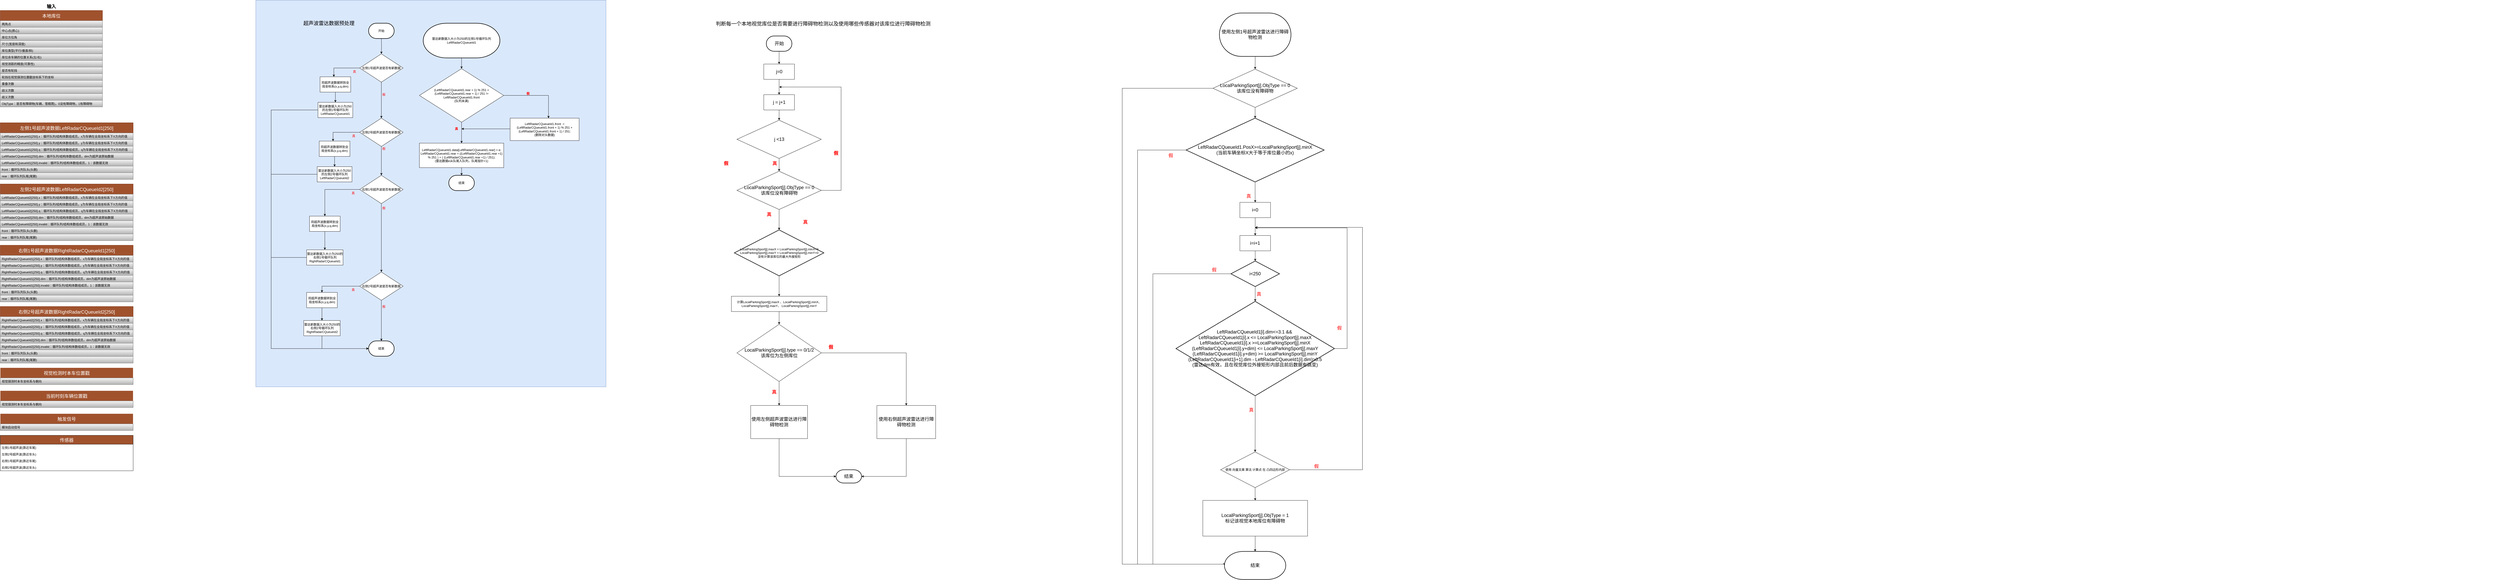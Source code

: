 <mxfile version="15.2.9" type="github">
  <diagram id="7hQzBCkBdU_H9w4rOh0N" name="第 1 页">
    <mxGraphModel dx="2031" dy="1020" grid="1" gridSize="10" guides="1" tooltips="1" connect="1" arrows="1" fold="1" page="1" pageScale="1" pageWidth="5000" pageHeight="1000" math="0" shadow="0">
      <root>
        <mxCell id="0" />
        <mxCell id="1" parent="0" />
        <mxCell id="VgWYN8n7LNtqtZWlq0ul-238" value="" style="group" parent="1" vertex="1" connectable="0">
          <mxGeometry x="9310" y="542" width="1070" height="1642" as="geometry" />
        </mxCell>
        <mxCell id="VgWYN8n7LNtqtZWlq0ul-53" value="开始" style="strokeWidth=2;html=1;shape=mxgraph.flowchart.terminator;whiteSpace=wrap;fontSize=18;" parent="VgWYN8n7LNtqtZWlq0ul-238" vertex="1">
          <mxGeometry x="-5712.5" y="-242" width="100" height="60" as="geometry" />
        </mxCell>
        <mxCell id="VgWYN8n7LNtqtZWlq0ul-122" value="j=0" style="rounded=0;whiteSpace=wrap;html=1;fontSize=18;" parent="VgWYN8n7LNtqtZWlq0ul-238" vertex="1">
          <mxGeometry x="-5722.5" y="-132" width="120" height="60" as="geometry" />
        </mxCell>
        <mxCell id="VgWYN8n7LNtqtZWlq0ul-154" style="edgeStyle=orthogonalEdgeStyle;rounded=0;orthogonalLoop=1;jettySize=auto;html=1;entryX=0.5;entryY=0;entryDx=0;entryDy=0;fontSize=18;" parent="VgWYN8n7LNtqtZWlq0ul-238" source="VgWYN8n7LNtqtZWlq0ul-53" target="VgWYN8n7LNtqtZWlq0ul-122" edge="1">
          <mxGeometry relative="1" as="geometry" />
        </mxCell>
        <mxCell id="VgWYN8n7LNtqtZWlq0ul-131" value="&lt;div&gt;LocalParkingSport[j].ObjType == 0&lt;/div&gt;&lt;div&gt;该库位没有障碍物&lt;br&gt;&lt;/div&gt;" style="rhombus;whiteSpace=wrap;html=1;fontSize=18;" parent="VgWYN8n7LNtqtZWlq0ul-238" vertex="1">
          <mxGeometry x="-5827.5" y="288" width="330" height="150" as="geometry" />
        </mxCell>
        <mxCell id="VgWYN8n7LNtqtZWlq0ul-139" style="edgeStyle=orthogonalEdgeStyle;rounded=0;orthogonalLoop=1;jettySize=auto;html=1;entryX=0.5;entryY=0;entryDx=0;entryDy=0;fontSize=18;" parent="VgWYN8n7LNtqtZWlq0ul-238" source="VgWYN8n7LNtqtZWlq0ul-137" target="VgWYN8n7LNtqtZWlq0ul-131" edge="1">
          <mxGeometry relative="1" as="geometry" />
        </mxCell>
        <mxCell id="VgWYN8n7LNtqtZWlq0ul-137" value="j &amp;lt;13" style="rhombus;whiteSpace=wrap;html=1;fontSize=18;" parent="VgWYN8n7LNtqtZWlq0ul-238" vertex="1">
          <mxGeometry x="-5827.5" y="88" width="330" height="150" as="geometry" />
        </mxCell>
        <mxCell id="VgWYN8n7LNtqtZWlq0ul-148" value="&lt;b&gt;&lt;font color=&quot;#FF3333&quot;&gt;真&lt;/font&gt;&lt;/b&gt;" style="text;html=1;strokeColor=none;fillColor=none;align=center;verticalAlign=middle;whiteSpace=wrap;rounded=0;fontSize=18;" parent="VgWYN8n7LNtqtZWlq0ul-238" vertex="1">
          <mxGeometry x="-5700" y="248" width="40" height="20" as="geometry" />
        </mxCell>
        <mxCell id="VgWYN8n7LNtqtZWlq0ul-158" style="edgeStyle=orthogonalEdgeStyle;rounded=0;orthogonalLoop=1;jettySize=auto;html=1;entryX=0.5;entryY=0;entryDx=0;entryDy=0;fontSize=18;" parent="VgWYN8n7LNtqtZWlq0ul-238" source="VgWYN8n7LNtqtZWlq0ul-156" target="VgWYN8n7LNtqtZWlq0ul-137" edge="1">
          <mxGeometry relative="1" as="geometry" />
        </mxCell>
        <mxCell id="VgWYN8n7LNtqtZWlq0ul-156" value="j = j+1" style="rounded=0;whiteSpace=wrap;html=1;fontSize=18;" parent="VgWYN8n7LNtqtZWlq0ul-238" vertex="1">
          <mxGeometry x="-5722.49" y="-12" width="120" height="60" as="geometry" />
        </mxCell>
        <mxCell id="VgWYN8n7LNtqtZWlq0ul-237" value="" style="edgeStyle=orthogonalEdgeStyle;rounded=0;orthogonalLoop=1;jettySize=auto;html=1;fontSize=18;" parent="VgWYN8n7LNtqtZWlq0ul-238" source="VgWYN8n7LNtqtZWlq0ul-122" target="VgWYN8n7LNtqtZWlq0ul-156" edge="1">
          <mxGeometry relative="1" as="geometry" />
        </mxCell>
        <mxCell id="VgWYN8n7LNtqtZWlq0ul-160" style="edgeStyle=orthogonalEdgeStyle;rounded=0;orthogonalLoop=1;jettySize=auto;html=1;fontSize=18;" parent="VgWYN8n7LNtqtZWlq0ul-238" source="VgWYN8n7LNtqtZWlq0ul-131" edge="1">
          <mxGeometry x="-5910" y="-72" as="geometry">
            <mxPoint x="-5662" y="-42" as="targetPoint" />
            <Array as="points">
              <mxPoint x="-5420" y="363" />
              <mxPoint x="-5420" y="-42" />
              <mxPoint x="-5662" y="-42" />
            </Array>
          </mxGeometry>
        </mxCell>
        <mxCell id="VgWYN8n7LNtqtZWlq0ul-150" value="&lt;b&gt;&lt;font color=&quot;#FF0000&quot;&gt;假&lt;/font&gt;&lt;/b&gt;" style="text;html=1;strokeColor=none;fillColor=none;align=center;verticalAlign=middle;whiteSpace=wrap;rounded=0;fontSize=18;" parent="VgWYN8n7LNtqtZWlq0ul-238" vertex="1">
          <mxGeometry x="-5460" y="208" width="40" height="20" as="geometry" />
        </mxCell>
        <mxCell id="VgWYN8n7LNtqtZWlq0ul-218" value="&lt;b&gt;&lt;font color=&quot;#FF0000&quot;&gt;假&lt;/font&gt;&lt;/b&gt;" style="text;html=1;strokeColor=none;fillColor=none;align=center;verticalAlign=middle;whiteSpace=wrap;rounded=0;fontSize=18;" parent="VgWYN8n7LNtqtZWlq0ul-238" vertex="1">
          <mxGeometry x="-5890" y="218" width="40" height="80" as="geometry" />
        </mxCell>
        <mxCell id="37CJagWb4j1WNpY-bCI--22" value="&lt;div&gt;&lt;font style=&quot;font-size: 20px&quot;&gt;判断每一个本地视觉库位是否需要进行障碍物检测以及使用哪些传感器对该库位进行障碍物检测&lt;/font&gt;&lt;/div&gt;" style="text;html=1;strokeColor=none;fillColor=none;align=center;verticalAlign=middle;whiteSpace=wrap;rounded=0;" parent="1" vertex="1">
          <mxGeometry x="3240" y="180" width="1160" height="142" as="geometry" />
        </mxCell>
        <mxCell id="jrK2h-31VooN953HkJox-1" value="本地库位" style="swimlane;fontStyle=0;childLayout=stackLayout;horizontal=1;startSize=40;horizontalStack=0;resizeParent=1;resizeParentMax=0;resizeLast=0;collapsible=1;marginBottom=0;fontSize=18;fillColor=#a0522d;strokeColor=#6D1F00;fontColor=#ffffff;" parent="1" vertex="1">
          <mxGeometry x="600" y="200" width="400" height="378" as="geometry" />
        </mxCell>
        <mxCell id="jrK2h-31VooN953HkJox-3" value="两角点" style="text;strokeColor=#666666;fillColor=#f5f5f5;align=left;verticalAlign=top;spacingLeft=4;spacingRight=4;overflow=hidden;rotatable=0;points=[[0,0.5],[1,0.5]];portConstraint=eastwest;gradientColor=#b3b3b3;" parent="jrK2h-31VooN953HkJox-1" vertex="1">
          <mxGeometry y="40" width="400" height="26" as="geometry" />
        </mxCell>
        <mxCell id="jrK2h-31VooN953HkJox-7" value="中心点(质心)" style="text;strokeColor=#666666;fillColor=#f5f5f5;align=left;verticalAlign=top;spacingLeft=4;spacingRight=4;overflow=hidden;rotatable=0;points=[[0,0.5],[1,0.5]];portConstraint=eastwest;gradientColor=#b3b3b3;" parent="jrK2h-31VooN953HkJox-1" vertex="1">
          <mxGeometry y="66" width="400" height="26" as="geometry" />
        </mxCell>
        <mxCell id="jrK2h-31VooN953HkJox-8" value="库位方位角" style="text;strokeColor=#666666;fillColor=#f5f5f5;align=left;verticalAlign=top;spacingLeft=4;spacingRight=4;overflow=hidden;rotatable=0;points=[[0,0.5],[1,0.5]];portConstraint=eastwest;gradientColor=#b3b3b3;" parent="jrK2h-31VooN953HkJox-1" vertex="1">
          <mxGeometry y="92" width="400" height="26" as="geometry" />
        </mxCell>
        <mxCell id="jrK2h-31VooN953HkJox-9" value="尺寸(宽度和深度)" style="text;strokeColor=#666666;fillColor=#f5f5f5;align=left;verticalAlign=top;spacingLeft=4;spacingRight=4;overflow=hidden;rotatable=0;points=[[0,0.5],[1,0.5]];portConstraint=eastwest;gradientColor=#b3b3b3;" parent="jrK2h-31VooN953HkJox-1" vertex="1">
          <mxGeometry y="118" width="400" height="26" as="geometry" />
        </mxCell>
        <mxCell id="jrK2h-31VooN953HkJox-10" value="库位类型(平行/垂直/斜)" style="text;strokeColor=#666666;fillColor=#f5f5f5;align=left;verticalAlign=top;spacingLeft=4;spacingRight=4;overflow=hidden;rotatable=0;points=[[0,0.5],[1,0.5]];portConstraint=eastwest;gradientColor=#b3b3b3;" parent="jrK2h-31VooN953HkJox-1" vertex="1">
          <mxGeometry y="144" width="400" height="26" as="geometry" />
        </mxCell>
        <mxCell id="jrK2h-31VooN953HkJox-11" value="库位余车辆的位置关系(左/右)" style="text;strokeColor=#666666;fillColor=#f5f5f5;align=left;verticalAlign=top;spacingLeft=4;spacingRight=4;overflow=hidden;rotatable=0;points=[[0,0.5],[1,0.5]];portConstraint=eastwest;gradientColor=#b3b3b3;" parent="jrK2h-31VooN953HkJox-1" vertex="1">
          <mxGeometry y="170" width="400" height="26" as="geometry" />
        </mxCell>
        <mxCell id="jrK2h-31VooN953HkJox-12" value="视觉测距的精度(可靠性)" style="text;strokeColor=#666666;fillColor=#f5f5f5;align=left;verticalAlign=top;spacingLeft=4;spacingRight=4;overflow=hidden;rotatable=0;points=[[0,0.5],[1,0.5]];portConstraint=eastwest;gradientColor=#b3b3b3;" parent="jrK2h-31VooN953HkJox-1" vertex="1">
          <mxGeometry y="196" width="400" height="26" as="geometry" />
        </mxCell>
        <mxCell id="jrK2h-31VooN953HkJox-13" value="是否有轮挡" style="text;strokeColor=#666666;fillColor=#f5f5f5;align=left;verticalAlign=top;spacingLeft=4;spacingRight=4;overflow=hidden;rotatable=0;points=[[0,0.5],[1,0.5]];portConstraint=eastwest;gradientColor=#b3b3b3;" parent="jrK2h-31VooN953HkJox-1" vertex="1">
          <mxGeometry y="222" width="400" height="26" as="geometry" />
        </mxCell>
        <mxCell id="jrK2h-31VooN953HkJox-14" value="轮挡在视觉探测位置戳坐标系下的坐标" style="text;strokeColor=#666666;fillColor=#f5f5f5;align=left;verticalAlign=top;spacingLeft=4;spacingRight=4;overflow=hidden;rotatable=0;points=[[0,0.5],[1,0.5]];portConstraint=eastwest;gradientColor=#b3b3b3;" parent="jrK2h-31VooN953HkJox-1" vertex="1">
          <mxGeometry y="248" width="400" height="26" as="geometry" />
        </mxCell>
        <mxCell id="jrK2h-31VooN953HkJox-16" value="重叠次数" style="text;strokeColor=#666666;fillColor=#f5f5f5;align=left;verticalAlign=top;spacingLeft=4;spacingRight=4;overflow=hidden;rotatable=0;points=[[0,0.5],[1,0.5]];portConstraint=eastwest;gradientColor=#b3b3b3;" parent="jrK2h-31VooN953HkJox-1" vertex="1">
          <mxGeometry y="274" width="400" height="26" as="geometry" />
        </mxCell>
        <mxCell id="9fVTEGnAfYZDbj1msMhv-1" value="歧义次数" style="text;strokeColor=#666666;fillColor=#f5f5f5;align=left;verticalAlign=top;spacingLeft=4;spacingRight=4;overflow=hidden;rotatable=0;points=[[0,0.5],[1,0.5]];portConstraint=eastwest;gradientColor=#b3b3b3;" parent="jrK2h-31VooN953HkJox-1" vertex="1">
          <mxGeometry y="300" width="400" height="26" as="geometry" />
        </mxCell>
        <mxCell id="jrK2h-31VooN953HkJox-4" value="歧义次数" style="text;strokeColor=#666666;fillColor=#f5f5f5;align=left;verticalAlign=top;spacingLeft=4;spacingRight=4;overflow=hidden;rotatable=0;points=[[0,0.5],[1,0.5]];portConstraint=eastwest;gradientColor=#b3b3b3;" parent="jrK2h-31VooN953HkJox-1" vertex="1">
          <mxGeometry y="326" width="400" height="26" as="geometry" />
        </mxCell>
        <mxCell id="jrK2h-31VooN953HkJox-15" value="ObjType：是否有障碍物(车辆、雪糕筒)，0没有障碍物，1有障碍物" style="text;strokeColor=#666666;fillColor=#f5f5f5;align=left;verticalAlign=top;spacingLeft=4;spacingRight=4;overflow=hidden;rotatable=0;points=[[0,0.5],[1,0.5]];portConstraint=eastwest;gradientColor=#b3b3b3;" parent="jrK2h-31VooN953HkJox-1" vertex="1">
          <mxGeometry y="352" width="400" height="26" as="geometry" />
        </mxCell>
        <mxCell id="jrK2h-31VooN953HkJox-17" value="视觉检测时本车位置戳" style="swimlane;fontStyle=0;childLayout=stackLayout;horizontal=1;startSize=40;horizontalStack=0;resizeParent=1;resizeParentMax=0;resizeLast=0;collapsible=1;marginBottom=0;fontSize=18;fillColor=#A0522D;strokeColor=#FFFFFF;fontColor=#FFFFFF;" parent="1" vertex="1">
          <mxGeometry x="600" y="1600" width="520" height="66" as="geometry" />
        </mxCell>
        <mxCell id="jrK2h-31VooN953HkJox-18" value="视觉探测时本车坐标系与朝向" style="text;strokeColor=#666666;fillColor=#f5f5f5;align=left;verticalAlign=top;spacingLeft=4;spacingRight=4;overflow=hidden;rotatable=0;points=[[0,0.5],[1,0.5]];portConstraint=eastwest;gradientColor=#b3b3b3;" parent="jrK2h-31VooN953HkJox-17" vertex="1">
          <mxGeometry y="40" width="520" height="26" as="geometry" />
        </mxCell>
        <mxCell id="jrK2h-31VooN953HkJox-21" value="当前时刻车辆位置戳" style="swimlane;fontStyle=0;childLayout=stackLayout;horizontal=1;startSize=40;horizontalStack=0;resizeParent=1;resizeParentMax=0;resizeLast=0;collapsible=1;marginBottom=0;fontSize=18;fillColor=#A0522D;strokeColor=#FFFFFF;fontColor=#FFFFFF;" parent="1" vertex="1">
          <mxGeometry x="600" y="1690" width="520" height="66" as="geometry" />
        </mxCell>
        <mxCell id="jrK2h-31VooN953HkJox-22" value="视觉探测时本车坐标系与朝向" style="text;strokeColor=#666666;fillColor=#f5f5f5;align=left;verticalAlign=top;spacingLeft=4;spacingRight=4;overflow=hidden;rotatable=0;points=[[0,0.5],[1,0.5]];portConstraint=eastwest;gradientColor=#b3b3b3;" parent="jrK2h-31VooN953HkJox-21" vertex="1">
          <mxGeometry y="40" width="520" height="26" as="geometry" />
        </mxCell>
        <mxCell id="jrK2h-31VooN953HkJox-23" value="触发信号" style="swimlane;fontStyle=0;childLayout=stackLayout;horizontal=1;startSize=40;horizontalStack=0;resizeParent=1;resizeParentMax=0;resizeLast=0;collapsible=1;marginBottom=0;fontSize=18;fillColor=#A0522D;strokeColor=#FFFFFF;fontColor=#FFFFFF;" parent="1" vertex="1">
          <mxGeometry x="600" y="1780" width="520" height="66" as="geometry" />
        </mxCell>
        <mxCell id="jrK2h-31VooN953HkJox-24" value="模块启动信号" style="text;strokeColor=#666666;fillColor=#f5f5f5;align=left;verticalAlign=top;spacingLeft=4;spacingRight=4;overflow=hidden;rotatable=0;points=[[0,0.5],[1,0.5]];portConstraint=eastwest;gradientColor=#b3b3b3;" parent="jrK2h-31VooN953HkJox-23" vertex="1">
          <mxGeometry y="40" width="520" height="26" as="geometry" />
        </mxCell>
        <mxCell id="leuu1m-iNAbnX1D4mWZV-41" value="传感器" style="swimlane;fontStyle=0;childLayout=stackLayout;horizontal=1;startSize=35;horizontalStack=0;resizeParent=1;resizeParentMax=0;resizeLast=0;collapsible=1;marginBottom=0;fontSize=18;fillColor=#A0522D;fontColor=#FFFFFF;" parent="1" vertex="1">
          <mxGeometry x="600" y="1865" width="520" height="139" as="geometry" />
        </mxCell>
        <mxCell id="leuu1m-iNAbnX1D4mWZV-42" value="左侧1号超声波(靠近车尾)" style="text;strokeColor=none;fillColor=none;align=left;verticalAlign=top;spacingLeft=4;spacingRight=4;overflow=hidden;rotatable=0;points=[[0,0.5],[1,0.5]];portConstraint=eastwest;" parent="leuu1m-iNAbnX1D4mWZV-41" vertex="1">
          <mxGeometry y="35" width="520" height="26" as="geometry" />
        </mxCell>
        <mxCell id="leuu1m-iNAbnX1D4mWZV-43" value="左侧2号超声波(靠近车头)" style="text;strokeColor=none;fillColor=none;align=left;verticalAlign=top;spacingLeft=4;spacingRight=4;overflow=hidden;rotatable=0;points=[[0,0.5],[1,0.5]];portConstraint=eastwest;" parent="leuu1m-iNAbnX1D4mWZV-41" vertex="1">
          <mxGeometry y="61" width="520" height="26" as="geometry" />
        </mxCell>
        <mxCell id="leuu1m-iNAbnX1D4mWZV-45" value="右侧1号超声波(靠近车尾)" style="text;strokeColor=none;fillColor=none;align=left;verticalAlign=top;spacingLeft=4;spacingRight=4;overflow=hidden;rotatable=0;points=[[0,0.5],[1,0.5]];portConstraint=eastwest;" parent="leuu1m-iNAbnX1D4mWZV-41" vertex="1">
          <mxGeometry y="87" width="520" height="26" as="geometry" />
        </mxCell>
        <mxCell id="leuu1m-iNAbnX1D4mWZV-44" value="右侧2号超声波(靠近车头)" style="text;strokeColor=none;fillColor=none;align=left;verticalAlign=top;spacingLeft=4;spacingRight=4;overflow=hidden;rotatable=0;points=[[0,0.5],[1,0.5]];portConstraint=eastwest;" parent="leuu1m-iNAbnX1D4mWZV-41" vertex="1">
          <mxGeometry y="113" width="520" height="26" as="geometry" />
        </mxCell>
        <mxCell id="leuu1m-iNAbnX1D4mWZV-49" value="&lt;b&gt;输入&lt;/b&gt;" style="text;html=1;align=center;verticalAlign=middle;whiteSpace=wrap;rounded=0;fontSize=18;" parent="1" vertex="1">
          <mxGeometry x="755" y="160" width="90" height="50" as="geometry" />
        </mxCell>
        <mxCell id="9fVTEGnAfYZDbj1msMhv-2" value="左侧1号超声波数据LeftRadarCQueueId1[250]" style="swimlane;fontStyle=0;childLayout=stackLayout;horizontal=1;startSize=40;horizontalStack=0;resizeParent=1;resizeParentMax=0;resizeLast=0;collapsible=1;marginBottom=0;fontSize=18;fillColor=#a0522d;strokeColor=#6D1F00;fontColor=#ffffff;" parent="1" vertex="1">
          <mxGeometry x="600" y="640" width="520" height="222" as="geometry" />
        </mxCell>
        <mxCell id="9fVTEGnAfYZDbj1msMhv-3" value="LeftRadarCQueueId1[250].x：循环队列/结构体数组成员，x为车辆在全局坐标系下X方向的值" style="text;strokeColor=#666666;fillColor=#f5f5f5;align=left;verticalAlign=top;spacingLeft=4;spacingRight=4;overflow=hidden;rotatable=0;points=[[0,0.5],[1,0.5]];portConstraint=eastwest;gradientColor=#b3b3b3;" parent="9fVTEGnAfYZDbj1msMhv-2" vertex="1">
          <mxGeometry y="40" width="520" height="26" as="geometry" />
        </mxCell>
        <mxCell id="9fVTEGnAfYZDbj1msMhv-4" value="LeftRadarCQueueId1[250].y：循环队列/结构体数组成员，y为车辆在全局坐标系下X方向的值" style="text;strokeColor=#666666;fillColor=#f5f5f5;align=left;verticalAlign=top;spacingLeft=4;spacingRight=4;overflow=hidden;rotatable=0;points=[[0,0.5],[1,0.5]];portConstraint=eastwest;gradientColor=#b3b3b3;" parent="9fVTEGnAfYZDbj1msMhv-2" vertex="1">
          <mxGeometry y="66" width="520" height="26" as="geometry" />
        </mxCell>
        <mxCell id="9fVTEGnAfYZDbj1msMhv-5" value="LeftRadarCQueueId1[250].q：循环队列/结构体数组成员，q为车辆在全局坐标系下X方向的值" style="text;strokeColor=#666666;fillColor=#f5f5f5;align=left;verticalAlign=top;spacingLeft=4;spacingRight=4;overflow=hidden;rotatable=0;points=[[0,0.5],[1,0.5]];portConstraint=eastwest;gradientColor=#b3b3b3;" parent="9fVTEGnAfYZDbj1msMhv-2" vertex="1">
          <mxGeometry y="92" width="520" height="26" as="geometry" />
        </mxCell>
        <mxCell id="9fVTEGnAfYZDbj1msMhv-48" value="LeftRadarCQueueId1[250].dim：循环队列/结构体数组成员，dim为超声波原始数据" style="text;strokeColor=#666666;fillColor=#f5f5f5;align=left;verticalAlign=top;spacingLeft=4;spacingRight=4;overflow=hidden;rotatable=0;points=[[0,0.5],[1,0.5]];portConstraint=eastwest;gradientColor=#b3b3b3;" parent="9fVTEGnAfYZDbj1msMhv-2" vertex="1">
          <mxGeometry y="118" width="520" height="26" as="geometry" />
        </mxCell>
        <mxCell id="9fVTEGnAfYZDbj1msMhv-6" value="LeftRadarCQueueId1[250].invalid：循环队列/结构体数组成员，1：该数据无效" style="text;strokeColor=#666666;fillColor=#f5f5f5;align=left;verticalAlign=top;spacingLeft=4;spacingRight=4;overflow=hidden;rotatable=0;points=[[0,0.5],[1,0.5]];portConstraint=eastwest;gradientColor=#b3b3b3;" parent="9fVTEGnAfYZDbj1msMhv-2" vertex="1">
          <mxGeometry y="144" width="520" height="26" as="geometry" />
        </mxCell>
        <mxCell id="9fVTEGnAfYZDbj1msMhv-7" value="front：循环队列队头(头删)" style="text;strokeColor=#666666;fillColor=#f5f5f5;align=left;verticalAlign=top;spacingLeft=4;spacingRight=4;overflow=hidden;rotatable=0;points=[[0,0.5],[1,0.5]];portConstraint=eastwest;gradientColor=#b3b3b3;" parent="9fVTEGnAfYZDbj1msMhv-2" vertex="1">
          <mxGeometry y="170" width="520" height="26" as="geometry" />
        </mxCell>
        <mxCell id="9fVTEGnAfYZDbj1msMhv-8" value="rear：循环队列队尾(尾删)" style="text;strokeColor=#666666;fillColor=#f5f5f5;align=left;verticalAlign=top;spacingLeft=4;spacingRight=4;overflow=hidden;rotatable=0;points=[[0,0.5],[1,0.5]];portConstraint=eastwest;gradientColor=#b3b3b3;" parent="9fVTEGnAfYZDbj1msMhv-2" vertex="1">
          <mxGeometry y="196" width="520" height="26" as="geometry" />
        </mxCell>
        <mxCell id="9fVTEGnAfYZDbj1msMhv-16" value="左侧2号超声波数据LeftRadarCQueueId2[250]" style="swimlane;fontStyle=0;childLayout=stackLayout;horizontal=1;startSize=40;horizontalStack=0;resizeParent=1;resizeParentMax=0;resizeLast=0;collapsible=1;marginBottom=0;fontSize=18;fillColor=#a0522d;strokeColor=#6D1F00;fontColor=#ffffff;" parent="1" vertex="1">
          <mxGeometry x="600" y="880" width="520" height="222" as="geometry" />
        </mxCell>
        <mxCell id="9fVTEGnAfYZDbj1msMhv-17" value="LeftRadarCQueueId2[250].x：循环队列/结构体数组成员，x为车辆在全局坐标系下X方向的值" style="text;strokeColor=#666666;fillColor=#f5f5f5;align=left;verticalAlign=top;spacingLeft=4;spacingRight=4;overflow=hidden;rotatable=0;points=[[0,0.5],[1,0.5]];portConstraint=eastwest;gradientColor=#b3b3b3;" parent="9fVTEGnAfYZDbj1msMhv-16" vertex="1">
          <mxGeometry y="40" width="520" height="26" as="geometry" />
        </mxCell>
        <mxCell id="9fVTEGnAfYZDbj1msMhv-18" value="LeftRadarCQueueId2[250].y：循环队列/结构体数组成员，y为车辆在全局坐标系下X方向的值" style="text;strokeColor=#666666;fillColor=#f5f5f5;align=left;verticalAlign=top;spacingLeft=4;spacingRight=4;overflow=hidden;rotatable=0;points=[[0,0.5],[1,0.5]];portConstraint=eastwest;gradientColor=#b3b3b3;" parent="9fVTEGnAfYZDbj1msMhv-16" vertex="1">
          <mxGeometry y="66" width="520" height="26" as="geometry" />
        </mxCell>
        <mxCell id="9fVTEGnAfYZDbj1msMhv-19" value="LeftRadarCQueueId2[250].q：循环队列/结构体数组成员，q为车辆在全局坐标系下X方向的值" style="text;strokeColor=#666666;fillColor=#f5f5f5;align=left;verticalAlign=top;spacingLeft=4;spacingRight=4;overflow=hidden;rotatable=0;points=[[0,0.5],[1,0.5]];portConstraint=eastwest;gradientColor=#b3b3b3;" parent="9fVTEGnAfYZDbj1msMhv-16" vertex="1">
          <mxGeometry y="92" width="520" height="26" as="geometry" />
        </mxCell>
        <mxCell id="9fVTEGnAfYZDbj1msMhv-47" value="LeftRadarCQueueId2[250].dim：循环队列/结构体数组成员，dim为超声波原始数据" style="text;strokeColor=#666666;fillColor=#f5f5f5;align=left;verticalAlign=top;spacingLeft=4;spacingRight=4;overflow=hidden;rotatable=0;points=[[0,0.5],[1,0.5]];portConstraint=eastwest;gradientColor=#b3b3b3;" parent="9fVTEGnAfYZDbj1msMhv-16" vertex="1">
          <mxGeometry y="118" width="520" height="26" as="geometry" />
        </mxCell>
        <mxCell id="9fVTEGnAfYZDbj1msMhv-20" value="LeftRadarCQueueId2[250].invalid：循环队列/结构体数组成员，1：该数据无效" style="text;strokeColor=#666666;fillColor=#f5f5f5;align=left;verticalAlign=top;spacingLeft=4;spacingRight=4;overflow=hidden;rotatable=0;points=[[0,0.5],[1,0.5]];portConstraint=eastwest;gradientColor=#b3b3b3;" parent="9fVTEGnAfYZDbj1msMhv-16" vertex="1">
          <mxGeometry y="144" width="520" height="26" as="geometry" />
        </mxCell>
        <mxCell id="9fVTEGnAfYZDbj1msMhv-21" value="front：循环队列队头(头删)" style="text;strokeColor=#666666;fillColor=#f5f5f5;align=left;verticalAlign=top;spacingLeft=4;spacingRight=4;overflow=hidden;rotatable=0;points=[[0,0.5],[1,0.5]];portConstraint=eastwest;gradientColor=#b3b3b3;" parent="9fVTEGnAfYZDbj1msMhv-16" vertex="1">
          <mxGeometry y="170" width="520" height="26" as="geometry" />
        </mxCell>
        <mxCell id="9fVTEGnAfYZDbj1msMhv-22" value="rear：循环队列队尾(尾删)" style="text;strokeColor=#666666;fillColor=#f5f5f5;align=left;verticalAlign=top;spacingLeft=4;spacingRight=4;overflow=hidden;rotatable=0;points=[[0,0.5],[1,0.5]];portConstraint=eastwest;gradientColor=#b3b3b3;" parent="9fVTEGnAfYZDbj1msMhv-16" vertex="1">
          <mxGeometry y="196" width="520" height="26" as="geometry" />
        </mxCell>
        <mxCell id="9fVTEGnAfYZDbj1msMhv-23" value="右侧1号超声波数据RightRadarCQueueId1[250]" style="swimlane;fontStyle=0;childLayout=stackLayout;horizontal=1;startSize=40;horizontalStack=0;resizeParent=1;resizeParentMax=0;resizeLast=0;collapsible=1;marginBottom=0;fontSize=18;fillColor=#a0522d;strokeColor=#6D1F00;fontColor=#ffffff;" parent="1" vertex="1">
          <mxGeometry x="600" y="1120" width="520" height="222" as="geometry" />
        </mxCell>
        <mxCell id="9fVTEGnAfYZDbj1msMhv-24" value="RightRadarCQueueId1[250].x：循环队列/结构体数组成员，x为车辆在全局坐标系下X方向的值" style="text;strokeColor=#666666;fillColor=#f5f5f5;align=left;verticalAlign=top;spacingLeft=4;spacingRight=4;overflow=hidden;rotatable=0;points=[[0,0.5],[1,0.5]];portConstraint=eastwest;gradientColor=#b3b3b3;" parent="9fVTEGnAfYZDbj1msMhv-23" vertex="1">
          <mxGeometry y="40" width="520" height="26" as="geometry" />
        </mxCell>
        <mxCell id="9fVTEGnAfYZDbj1msMhv-25" value="RightRadarCQueueId1[250].y：循环队列/结构体数组成员，y为车辆在全局坐标系下X方向的值" style="text;strokeColor=#666666;fillColor=#f5f5f5;align=left;verticalAlign=top;spacingLeft=4;spacingRight=4;overflow=hidden;rotatable=0;points=[[0,0.5],[1,0.5]];portConstraint=eastwest;gradientColor=#b3b3b3;" parent="9fVTEGnAfYZDbj1msMhv-23" vertex="1">
          <mxGeometry y="66" width="520" height="26" as="geometry" />
        </mxCell>
        <mxCell id="9fVTEGnAfYZDbj1msMhv-26" value="RightRadarCQueueId1[250].q：循环队列/结构体数组成员，q为车辆在全局坐标系下X方向的值" style="text;strokeColor=#666666;fillColor=#f5f5f5;align=left;verticalAlign=top;spacingLeft=4;spacingRight=4;overflow=hidden;rotatable=0;points=[[0,0.5],[1,0.5]];portConstraint=eastwest;gradientColor=#b3b3b3;" parent="9fVTEGnAfYZDbj1msMhv-23" vertex="1">
          <mxGeometry y="92" width="520" height="26" as="geometry" />
        </mxCell>
        <mxCell id="9fVTEGnAfYZDbj1msMhv-46" value="RightRadarCQueueId1[250].dim：循环队列/结构体数组成员，dim为超声波原始数据" style="text;strokeColor=#666666;fillColor=#f5f5f5;align=left;verticalAlign=top;spacingLeft=4;spacingRight=4;overflow=hidden;rotatable=0;points=[[0,0.5],[1,0.5]];portConstraint=eastwest;gradientColor=#b3b3b3;" parent="9fVTEGnAfYZDbj1msMhv-23" vertex="1">
          <mxGeometry y="118" width="520" height="26" as="geometry" />
        </mxCell>
        <mxCell id="9fVTEGnAfYZDbj1msMhv-27" value="RightRadarCQueueId1[250].invalid：循环队列/结构体数组成员，1：该数据无效" style="text;strokeColor=#666666;fillColor=#f5f5f5;align=left;verticalAlign=top;spacingLeft=4;spacingRight=4;overflow=hidden;rotatable=0;points=[[0,0.5],[1,0.5]];portConstraint=eastwest;gradientColor=#b3b3b3;" parent="9fVTEGnAfYZDbj1msMhv-23" vertex="1">
          <mxGeometry y="144" width="520" height="26" as="geometry" />
        </mxCell>
        <mxCell id="9fVTEGnAfYZDbj1msMhv-28" value="front：循环队列队头(头删)" style="text;strokeColor=#666666;fillColor=#f5f5f5;align=left;verticalAlign=top;spacingLeft=4;spacingRight=4;overflow=hidden;rotatable=0;points=[[0,0.5],[1,0.5]];portConstraint=eastwest;gradientColor=#b3b3b3;" parent="9fVTEGnAfYZDbj1msMhv-23" vertex="1">
          <mxGeometry y="170" width="520" height="26" as="geometry" />
        </mxCell>
        <mxCell id="9fVTEGnAfYZDbj1msMhv-29" value="rear：循环队列队尾(尾删)" style="text;strokeColor=#666666;fillColor=#f5f5f5;align=left;verticalAlign=top;spacingLeft=4;spacingRight=4;overflow=hidden;rotatable=0;points=[[0,0.5],[1,0.5]];portConstraint=eastwest;gradientColor=#b3b3b3;" parent="9fVTEGnAfYZDbj1msMhv-23" vertex="1">
          <mxGeometry y="196" width="520" height="26" as="geometry" />
        </mxCell>
        <mxCell id="9fVTEGnAfYZDbj1msMhv-30" value="右侧2号超声波数据RightRadarCQueueId2[250]" style="swimlane;fontStyle=0;childLayout=stackLayout;horizontal=1;startSize=40;horizontalStack=0;resizeParent=1;resizeParentMax=0;resizeLast=0;collapsible=1;marginBottom=0;fontSize=18;fillColor=#a0522d;strokeColor=#6D1F00;fontColor=#ffffff;" parent="1" vertex="1">
          <mxGeometry x="600" y="1360" width="520" height="222" as="geometry" />
        </mxCell>
        <mxCell id="9fVTEGnAfYZDbj1msMhv-31" value="RightRadarCQueueId2[250].x：循环队列/结构体数组成员，x为车辆在全局坐标系下X方向的值" style="text;strokeColor=#666666;fillColor=#f5f5f5;align=left;verticalAlign=top;spacingLeft=4;spacingRight=4;overflow=hidden;rotatable=0;points=[[0,0.5],[1,0.5]];portConstraint=eastwest;gradientColor=#b3b3b3;" parent="9fVTEGnAfYZDbj1msMhv-30" vertex="1">
          <mxGeometry y="40" width="520" height="26" as="geometry" />
        </mxCell>
        <mxCell id="9fVTEGnAfYZDbj1msMhv-32" value="RightRadarCQueueId2[250].y：循环队列/结构体数组成员，y为车辆在全局坐标系下X方向的值" style="text;strokeColor=#666666;fillColor=#f5f5f5;align=left;verticalAlign=top;spacingLeft=4;spacingRight=4;overflow=hidden;rotatable=0;points=[[0,0.5],[1,0.5]];portConstraint=eastwest;gradientColor=#b3b3b3;" parent="9fVTEGnAfYZDbj1msMhv-30" vertex="1">
          <mxGeometry y="66" width="520" height="26" as="geometry" />
        </mxCell>
        <mxCell id="9fVTEGnAfYZDbj1msMhv-33" value="RightRadarCQueueId2[250].q：循环队列/结构体数组成员，q为车辆在全局坐标系下X方向的值" style="text;strokeColor=#666666;fillColor=#f5f5f5;align=left;verticalAlign=top;spacingLeft=4;spacingRight=4;overflow=hidden;rotatable=0;points=[[0,0.5],[1,0.5]];portConstraint=eastwest;gradientColor=#b3b3b3;" parent="9fVTEGnAfYZDbj1msMhv-30" vertex="1">
          <mxGeometry y="92" width="520" height="26" as="geometry" />
        </mxCell>
        <mxCell id="9fVTEGnAfYZDbj1msMhv-37" value="RightRadarCQueueId2[250].dim：循环队列/结构体数组成员，dim为超声波原始数据" style="text;strokeColor=#666666;fillColor=#f5f5f5;align=left;verticalAlign=top;spacingLeft=4;spacingRight=4;overflow=hidden;rotatable=0;points=[[0,0.5],[1,0.5]];portConstraint=eastwest;gradientColor=#b3b3b3;" parent="9fVTEGnAfYZDbj1msMhv-30" vertex="1">
          <mxGeometry y="118" width="520" height="26" as="geometry" />
        </mxCell>
        <mxCell id="9fVTEGnAfYZDbj1msMhv-34" value="RightRadarCQueueId2[250].invalid：循环队列/结构体数组成员，1：该数据无效" style="text;strokeColor=#666666;fillColor=#f5f5f5;align=left;verticalAlign=top;spacingLeft=4;spacingRight=4;overflow=hidden;rotatable=0;points=[[0,0.5],[1,0.5]];portConstraint=eastwest;gradientColor=#b3b3b3;" parent="9fVTEGnAfYZDbj1msMhv-30" vertex="1">
          <mxGeometry y="144" width="520" height="26" as="geometry" />
        </mxCell>
        <mxCell id="9fVTEGnAfYZDbj1msMhv-35" value="front：循环队列队头(头删)" style="text;strokeColor=#666666;fillColor=#f5f5f5;align=left;verticalAlign=top;spacingLeft=4;spacingRight=4;overflow=hidden;rotatable=0;points=[[0,0.5],[1,0.5]];portConstraint=eastwest;gradientColor=#b3b3b3;" parent="9fVTEGnAfYZDbj1msMhv-30" vertex="1">
          <mxGeometry y="170" width="520" height="26" as="geometry" />
        </mxCell>
        <mxCell id="9fVTEGnAfYZDbj1msMhv-36" value="rear：循环队列队尾(尾删)" style="text;strokeColor=#666666;fillColor=#f5f5f5;align=left;verticalAlign=top;spacingLeft=4;spacingRight=4;overflow=hidden;rotatable=0;points=[[0,0.5],[1,0.5]];portConstraint=eastwest;gradientColor=#b3b3b3;" parent="9fVTEGnAfYZDbj1msMhv-30" vertex="1">
          <mxGeometry y="196" width="520" height="26" as="geometry" />
        </mxCell>
        <mxCell id="PpEH4e9-SN8Gfu_vvwJx-2" value="" style="group" vertex="1" connectable="0" parent="1">
          <mxGeometry x="1600" y="160" width="1370" height="1515" as="geometry" />
        </mxCell>
        <mxCell id="PpEH4e9-SN8Gfu_vvwJx-1" value="" style="rounded=0;whiteSpace=wrap;html=1;fillColor=#dae8fc;strokeColor=#6c8ebf;" vertex="1" parent="PpEH4e9-SN8Gfu_vvwJx-2">
          <mxGeometry width="1370" height="1515" as="geometry" />
        </mxCell>
        <mxCell id="qisY4M1OJLYSLH0alggS-1" value="雷达新数据入大小为250的左侧1号循环队列LeftRadarCQueueId1" style="strokeWidth=2;html=1;shape=mxgraph.flowchart.terminator;whiteSpace=wrap;fontSize=12;" parent="PpEH4e9-SN8Gfu_vvwJx-2" vertex="1">
          <mxGeometry x="655" y="90" width="300" height="136" as="geometry" />
        </mxCell>
        <mxCell id="qisY4M1OJLYSLH0alggS-4" value="(LeftRadarCQueueId1.rear + 1) % 251 + (LeftRadarCQueueId1.rear + 1) / 251 != LeftRadarCQueueId1.front&lt;br&gt;(队列未满)" style="rhombus;whiteSpace=wrap;html=1;fontSize=12;" parent="PpEH4e9-SN8Gfu_vvwJx-2" vertex="1">
          <mxGeometry x="640" y="268" width="330" height="210" as="geometry" />
        </mxCell>
        <mxCell id="qisY4M1OJLYSLH0alggS-17" style="edgeStyle=orthogonalEdgeStyle;rounded=0;orthogonalLoop=1;jettySize=auto;html=1;entryX=0.5;entryY=0;entryDx=0;entryDy=0;fontSize=12;" parent="PpEH4e9-SN8Gfu_vvwJx-2" source="qisY4M1OJLYSLH0alggS-1" target="qisY4M1OJLYSLH0alggS-4" edge="1">
          <mxGeometry x="160" y="45" as="geometry" />
        </mxCell>
        <mxCell id="qisY4M1OJLYSLH0alggS-5" value="LeftRadarCQueueId1.data[LeftRadarCQueueId1.rear] = e;&lt;br&gt;&lt;div&gt;LeftRadarCQueueId1.rear = ((LeftRadarCQueueId1.rear +1) % 251 ) + ( (LeftRadarCQueueId1.rear +1) / 251);&lt;/div&gt;&lt;div&gt;(雷达数据e从队尾入队列，队尾指针+1)&lt;br&gt;&lt;/div&gt;" style="rounded=0;whiteSpace=wrap;html=1;fontSize=12;" parent="PpEH4e9-SN8Gfu_vvwJx-2" vertex="1">
          <mxGeometry x="640" y="560" width="330" height="96" as="geometry" />
        </mxCell>
        <mxCell id="qisY4M1OJLYSLH0alggS-6" style="edgeStyle=orthogonalEdgeStyle;rounded=0;orthogonalLoop=1;jettySize=auto;html=1;entryX=0.5;entryY=0;entryDx=0;entryDy=0;fontSize=12;" parent="PpEH4e9-SN8Gfu_vvwJx-2" source="qisY4M1OJLYSLH0alggS-4" target="qisY4M1OJLYSLH0alggS-5" edge="1">
          <mxGeometry x="160" y="45" as="geometry" />
        </mxCell>
        <mxCell id="qisY4M1OJLYSLH0alggS-7" value="&lt;div&gt;LeftRadarCQueueId1.front&amp;nbsp; = (LeftRadarCQueueId1.front + 1) % 251 + (LeftRadarCQueueId1.front + 1) / 251;&lt;/div&gt;&lt;div&gt;(删除对头数据)&lt;br&gt;&lt;/div&gt;" style="rounded=0;whiteSpace=wrap;html=1;fontSize=12;" parent="PpEH4e9-SN8Gfu_vvwJx-2" vertex="1">
          <mxGeometry x="995" y="462" width="270" height="88" as="geometry" />
        </mxCell>
        <mxCell id="qisY4M1OJLYSLH0alggS-9" style="edgeStyle=orthogonalEdgeStyle;rounded=0;orthogonalLoop=1;jettySize=auto;html=1;exitX=1;exitY=0.5;exitDx=0;exitDy=0;entryX=0.556;entryY=0;entryDx=0;entryDy=0;entryPerimeter=0;fontSize=12;" parent="PpEH4e9-SN8Gfu_vvwJx-2" source="qisY4M1OJLYSLH0alggS-4" target="qisY4M1OJLYSLH0alggS-7" edge="1">
          <mxGeometry x="160" y="45" as="geometry" />
        </mxCell>
        <mxCell id="qisY4M1OJLYSLH0alggS-11" value="结束" style="strokeWidth=2;html=1;shape=mxgraph.flowchart.terminator;whiteSpace=wrap;fontSize=12;" parent="PpEH4e9-SN8Gfu_vvwJx-2" vertex="1">
          <mxGeometry x="755" y="686" width="100" height="60" as="geometry" />
        </mxCell>
        <mxCell id="qisY4M1OJLYSLH0alggS-12" style="edgeStyle=orthogonalEdgeStyle;rounded=0;orthogonalLoop=1;jettySize=auto;html=1;entryX=0.5;entryY=0;entryDx=0;entryDy=0;entryPerimeter=0;fontSize=12;" parent="PpEH4e9-SN8Gfu_vvwJx-2" source="qisY4M1OJLYSLH0alggS-5" target="qisY4M1OJLYSLH0alggS-11" edge="1">
          <mxGeometry x="160" y="45" as="geometry" />
        </mxCell>
        <mxCell id="qisY4M1OJLYSLH0alggS-15" value="&lt;b&gt;&lt;font color=&quot;#FF0000&quot;&gt;真&lt;/font&gt;&lt;/b&gt;" style="text;html=1;strokeColor=none;fillColor=none;align=center;verticalAlign=middle;whiteSpace=wrap;rounded=0;fontSize=12;" parent="PpEH4e9-SN8Gfu_vvwJx-2" vertex="1">
          <mxGeometry x="765" y="474" width="40" height="60" as="geometry" />
        </mxCell>
        <mxCell id="qisY4M1OJLYSLH0alggS-10" style="edgeStyle=orthogonalEdgeStyle;rounded=0;orthogonalLoop=1;jettySize=auto;html=1;exitX=0;exitY=0.5;exitDx=0;exitDy=0;fontSize=12;entryX=1;entryY=0.5;entryDx=0;entryDy=0;" parent="PpEH4e9-SN8Gfu_vvwJx-2" source="qisY4M1OJLYSLH0alggS-7" target="qisY4M1OJLYSLH0alggS-15" edge="1">
          <mxGeometry x="160" y="45" as="geometry">
            <mxPoint x="815" y="530" as="targetPoint" />
            <Array as="points">
              <mxPoint x="995" y="504" />
            </Array>
          </mxGeometry>
        </mxCell>
        <mxCell id="qisY4M1OJLYSLH0alggS-16" value="&lt;b&gt;&lt;font color=&quot;#FF0000&quot;&gt;假&lt;/font&gt;&lt;/b&gt;" style="text;html=1;strokeColor=none;fillColor=none;align=center;verticalAlign=middle;whiteSpace=wrap;rounded=0;fontSize=12;" parent="PpEH4e9-SN8Gfu_vvwJx-2" vertex="1">
          <mxGeometry x="1045" y="356" width="40" height="20" as="geometry" />
        </mxCell>
        <mxCell id="VgWYN8n7LNtqtZWlq0ul-8" value="雷达新数据入大小为250的左侧1号循环队列LeftRadarCQueueId1" style="rounded=0;whiteSpace=wrap;html=1;" parent="PpEH4e9-SN8Gfu_vvwJx-2" vertex="1">
          <mxGeometry x="243.13" y="400" width="136.25" height="60" as="geometry" />
        </mxCell>
        <mxCell id="VgWYN8n7LNtqtZWlq0ul-9" value="" style="edgeStyle=orthogonalEdgeStyle;rounded=0;orthogonalLoop=1;jettySize=auto;html=1;" parent="PpEH4e9-SN8Gfu_vvwJx-2" source="VgWYN8n7LNtqtZWlq0ul-4" target="VgWYN8n7LNtqtZWlq0ul-8" edge="1">
          <mxGeometry x="160" y="60" as="geometry" />
        </mxCell>
        <mxCell id="VgWYN8n7LNtqtZWlq0ul-22" value="雷达新数据入大小为250的右侧2号循环队列RightRadarCQueueId2" style="rounded=0;whiteSpace=wrap;html=1;" parent="PpEH4e9-SN8Gfu_vvwJx-2" vertex="1">
          <mxGeometry x="187.5" y="1255" width="142.5" height="60" as="geometry" />
        </mxCell>
        <mxCell id="VgWYN8n7LNtqtZWlq0ul-3" style="edgeStyle=orthogonalEdgeStyle;rounded=0;orthogonalLoop=1;jettySize=auto;html=1;" parent="PpEH4e9-SN8Gfu_vvwJx-2" target="VgWYN8n7LNtqtZWlq0ul-2" edge="1">
          <mxGeometry x="230" y="90" as="geometry">
            <mxPoint x="491.25" y="148" as="sourcePoint" />
          </mxGeometry>
        </mxCell>
        <mxCell id="VgWYN8n7LNtqtZWlq0ul-2" value="左侧1号超声波是否有新数据" style="rhombus;whiteSpace=wrap;html=1;" parent="PpEH4e9-SN8Gfu_vvwJx-2" vertex="1">
          <mxGeometry x="406.25" y="210" width="170" height="111" as="geometry" />
        </mxCell>
        <mxCell id="VgWYN8n7LNtqtZWlq0ul-4" value="将超声波数据转到全局坐标系(x,y,q,dim)" style="rounded=0;whiteSpace=wrap;html=1;" parent="PpEH4e9-SN8Gfu_vvwJx-2" vertex="1">
          <mxGeometry x="251.25" y="300" width="120" height="60" as="geometry" />
        </mxCell>
        <mxCell id="VgWYN8n7LNtqtZWlq0ul-5" style="edgeStyle=orthogonalEdgeStyle;rounded=0;orthogonalLoop=1;jettySize=auto;html=1;entryX=0.45;entryY=0.001;entryDx=0;entryDy=0;entryPerimeter=0;" parent="PpEH4e9-SN8Gfu_vvwJx-2" source="VgWYN8n7LNtqtZWlq0ul-2" target="VgWYN8n7LNtqtZWlq0ul-4" edge="1">
          <mxGeometry x="230" y="90" as="geometry" />
        </mxCell>
        <mxCell id="VgWYN8n7LNtqtZWlq0ul-16" style="edgeStyle=orthogonalEdgeStyle;rounded=0;orthogonalLoop=1;jettySize=auto;html=1;entryX=0.5;entryY=0;entryDx=0;entryDy=0;" parent="PpEH4e9-SN8Gfu_vvwJx-2" source="VgWYN8n7LNtqtZWlq0ul-2" target="9fVTEGnAfYZDbj1msMhv-40" edge="1">
          <mxGeometry x="230" y="90" as="geometry">
            <mxPoint x="491" y="465" as="targetPoint" />
          </mxGeometry>
        </mxCell>
        <mxCell id="9fVTEGnAfYZDbj1msMhv-61" style="edgeStyle=orthogonalEdgeStyle;rounded=0;orthogonalLoop=1;jettySize=auto;html=1;entryX=0.5;entryY=0;entryDx=0;entryDy=0;" parent="PpEH4e9-SN8Gfu_vvwJx-2" source="VgWYN8n7LNtqtZWlq0ul-21" target="VgWYN8n7LNtqtZWlq0ul-22" edge="1">
          <mxGeometry relative="1" as="geometry" />
        </mxCell>
        <mxCell id="VgWYN8n7LNtqtZWlq0ul-21" value="将超声波数据转到全局坐标系(x,y,q,dim)" style="rounded=0;whiteSpace=wrap;html=1;" parent="PpEH4e9-SN8Gfu_vvwJx-2" vertex="1">
          <mxGeometry x="198.75" y="1145" width="120" height="60" as="geometry" />
        </mxCell>
        <mxCell id="VgWYN8n7LNtqtZWlq0ul-23" value="右侧2号超声波是否有新数据" style="rhombus;whiteSpace=wrap;html=1;" parent="PpEH4e9-SN8Gfu_vvwJx-2" vertex="1">
          <mxGeometry x="406.25" y="1065" width="170" height="111" as="geometry" />
        </mxCell>
        <mxCell id="VgWYN8n7LNtqtZWlq0ul-19" style="edgeStyle=orthogonalEdgeStyle;rounded=0;orthogonalLoop=1;jettySize=auto;html=1;entryX=0.5;entryY=0;entryDx=0;entryDy=0;" parent="PpEH4e9-SN8Gfu_vvwJx-2" source="VgWYN8n7LNtqtZWlq0ul-23" target="VgWYN8n7LNtqtZWlq0ul-21" edge="1">
          <mxGeometry x="230" y="90" as="geometry" />
        </mxCell>
        <mxCell id="VgWYN8n7LNtqtZWlq0ul-36" value="&lt;font color=&quot;#FF0000&quot;&gt;真&lt;/font&gt;" style="text;html=1;strokeColor=none;fillColor=none;align=center;verticalAlign=middle;whiteSpace=wrap;rounded=0;" parent="PpEH4e9-SN8Gfu_vvwJx-2" vertex="1">
          <mxGeometry x="366.25" y="270" width="40" height="20" as="geometry" />
        </mxCell>
        <mxCell id="VgWYN8n7LNtqtZWlq0ul-37" value="&lt;font color=&quot;#FF0000&quot;&gt;假&lt;/font&gt;" style="text;html=1;strokeColor=none;fillColor=none;align=center;verticalAlign=middle;whiteSpace=wrap;rounded=0;" parent="PpEH4e9-SN8Gfu_vvwJx-2" vertex="1">
          <mxGeometry x="481.25" y="360" width="40" height="20" as="geometry" />
        </mxCell>
        <mxCell id="VgWYN8n7LNtqtZWlq0ul-43" value="结束" style="strokeWidth=2;html=1;shape=mxgraph.flowchart.terminator;whiteSpace=wrap;" parent="PpEH4e9-SN8Gfu_vvwJx-2" vertex="1">
          <mxGeometry x="441.25" y="1335" width="100" height="60" as="geometry" />
        </mxCell>
        <mxCell id="VgWYN8n7LNtqtZWlq0ul-46" value="开始" style="strokeWidth=2;html=1;shape=mxgraph.flowchart.terminator;whiteSpace=wrap;" parent="PpEH4e9-SN8Gfu_vvwJx-2" vertex="1">
          <mxGeometry x="441.25" y="90" width="100" height="60" as="geometry" />
        </mxCell>
        <mxCell id="VgWYN8n7LNtqtZWlq0ul-51" value="&lt;font style=&quot;font-size: 20px&quot;&gt;超声波雷达数据预处理&lt;/font&gt;" style="text;html=1;strokeColor=none;fillColor=none;align=center;verticalAlign=middle;whiteSpace=wrap;rounded=0;fontSize=18;" parent="PpEH4e9-SN8Gfu_vvwJx-2" vertex="1">
          <mxGeometry x="171.25" y="80" width="230" height="20" as="geometry" />
        </mxCell>
        <mxCell id="9fVTEGnAfYZDbj1msMhv-65" style="edgeStyle=orthogonalEdgeStyle;rounded=0;orthogonalLoop=1;jettySize=auto;html=1;entryX=0;entryY=0.5;entryDx=0;entryDy=0;entryPerimeter=0;" parent="PpEH4e9-SN8Gfu_vvwJx-2" source="VgWYN8n7LNtqtZWlq0ul-8" target="VgWYN8n7LNtqtZWlq0ul-43" edge="1">
          <mxGeometry relative="1" as="geometry">
            <mxPoint x="90" y="845" as="targetPoint" />
            <Array as="points">
              <mxPoint x="60" y="430" />
              <mxPoint x="60" y="1365" />
            </Array>
          </mxGeometry>
        </mxCell>
        <mxCell id="leuu1m-iNAbnX1D4mWZV-37" style="edgeStyle=orthogonalEdgeStyle;rounded=0;orthogonalLoop=1;jettySize=auto;html=1;entryX=0.5;entryY=0;entryDx=0;entryDy=0;entryPerimeter=0;" parent="PpEH4e9-SN8Gfu_vvwJx-2" source="VgWYN8n7LNtqtZWlq0ul-23" target="VgWYN8n7LNtqtZWlq0ul-43" edge="1">
          <mxGeometry x="160" y="45" as="geometry">
            <mxPoint x="596" y="400" as="targetPoint" />
          </mxGeometry>
        </mxCell>
        <mxCell id="9fVTEGnAfYZDbj1msMhv-66" style="edgeStyle=orthogonalEdgeStyle;rounded=0;orthogonalLoop=1;jettySize=auto;html=1;entryX=0;entryY=0.5;entryDx=0;entryDy=0;entryPerimeter=0;" parent="PpEH4e9-SN8Gfu_vvwJx-2" source="9fVTEGnAfYZDbj1msMhv-38" target="VgWYN8n7LNtqtZWlq0ul-43" edge="1">
          <mxGeometry relative="1" as="geometry">
            <Array as="points">
              <mxPoint x="60" y="682" />
              <mxPoint x="60" y="1365" />
            </Array>
          </mxGeometry>
        </mxCell>
        <mxCell id="9fVTEGnAfYZDbj1msMhv-38" value="雷达新数据入大小为250的左侧2号循环队列LeftRadarCQueueId2" style="rounded=0;whiteSpace=wrap;html=1;" parent="PpEH4e9-SN8Gfu_vvwJx-2" vertex="1">
          <mxGeometry x="240" y="652" width="136.25" height="60" as="geometry" />
        </mxCell>
        <mxCell id="9fVTEGnAfYZDbj1msMhv-39" value="" style="edgeStyle=orthogonalEdgeStyle;rounded=0;orthogonalLoop=1;jettySize=auto;html=1;" parent="PpEH4e9-SN8Gfu_vvwJx-2" source="9fVTEGnAfYZDbj1msMhv-41" target="9fVTEGnAfYZDbj1msMhv-38" edge="1">
          <mxGeometry x="156.87" y="312" as="geometry" />
        </mxCell>
        <mxCell id="9fVTEGnAfYZDbj1msMhv-40" value="左侧2号超声波是否有新数据" style="rhombus;whiteSpace=wrap;html=1;" parent="PpEH4e9-SN8Gfu_vvwJx-2" vertex="1">
          <mxGeometry x="406.25" y="462" width="170" height="111" as="geometry" />
        </mxCell>
        <mxCell id="9fVTEGnAfYZDbj1msMhv-62" style="edgeStyle=orthogonalEdgeStyle;rounded=0;orthogonalLoop=1;jettySize=auto;html=1;entryX=0;entryY=0.5;entryDx=0;entryDy=0;entryPerimeter=0;exitX=0.5;exitY=1;exitDx=0;exitDy=0;" parent="PpEH4e9-SN8Gfu_vvwJx-2" source="VgWYN8n7LNtqtZWlq0ul-22" target="VgWYN8n7LNtqtZWlq0ul-43" edge="1">
          <mxGeometry relative="1" as="geometry" />
        </mxCell>
        <mxCell id="9fVTEGnAfYZDbj1msMhv-41" value="将超声波数据转到全局坐标系(x,y,q,dim)" style="rounded=0;whiteSpace=wrap;html=1;" parent="PpEH4e9-SN8Gfu_vvwJx-2" vertex="1">
          <mxGeometry x="248.12" y="552" width="120" height="60" as="geometry" />
        </mxCell>
        <mxCell id="9fVTEGnAfYZDbj1msMhv-42" style="edgeStyle=orthogonalEdgeStyle;rounded=0;orthogonalLoop=1;jettySize=auto;html=1;entryX=0.45;entryY=0.001;entryDx=0;entryDy=0;entryPerimeter=0;" parent="PpEH4e9-SN8Gfu_vvwJx-2" source="9fVTEGnAfYZDbj1msMhv-40" target="9fVTEGnAfYZDbj1msMhv-41" edge="1">
          <mxGeometry x="226.87" y="342" as="geometry" />
        </mxCell>
        <mxCell id="9fVTEGnAfYZDbj1msMhv-44" value="&lt;font color=&quot;#FF0000&quot;&gt;真&lt;/font&gt;" style="text;html=1;strokeColor=none;fillColor=none;align=center;verticalAlign=middle;whiteSpace=wrap;rounded=0;" parent="PpEH4e9-SN8Gfu_vvwJx-2" vertex="1">
          <mxGeometry x="363.12" y="522" width="40" height="20" as="geometry" />
        </mxCell>
        <mxCell id="9fVTEGnAfYZDbj1msMhv-45" value="&lt;font color=&quot;#FF0000&quot;&gt;假&lt;/font&gt;" style="text;html=1;strokeColor=none;fillColor=none;align=center;verticalAlign=middle;whiteSpace=wrap;rounded=0;" parent="PpEH4e9-SN8Gfu_vvwJx-2" vertex="1">
          <mxGeometry x="481.25" y="572" width="40" height="20" as="geometry" />
        </mxCell>
        <mxCell id="9fVTEGnAfYZDbj1msMhv-67" style="edgeStyle=orthogonalEdgeStyle;rounded=0;orthogonalLoop=1;jettySize=auto;html=1;entryX=0;entryY=0.5;entryDx=0;entryDy=0;entryPerimeter=0;" parent="PpEH4e9-SN8Gfu_vvwJx-2" source="9fVTEGnAfYZDbj1msMhv-49" target="VgWYN8n7LNtqtZWlq0ul-43" edge="1">
          <mxGeometry relative="1" as="geometry">
            <Array as="points">
              <mxPoint x="60" y="1008" />
              <mxPoint x="60" y="1365" />
            </Array>
          </mxGeometry>
        </mxCell>
        <mxCell id="9fVTEGnAfYZDbj1msMhv-49" value="雷达新数据入大小为250的右侧1号循环队列RightRadarCQueueId1" style="rounded=0;whiteSpace=wrap;html=1;" parent="PpEH4e9-SN8Gfu_vvwJx-2" vertex="1">
          <mxGeometry x="198.75" y="978" width="142.5" height="60" as="geometry" />
        </mxCell>
        <mxCell id="9fVTEGnAfYZDbj1msMhv-50" value="" style="edgeStyle=orthogonalEdgeStyle;rounded=0;orthogonalLoop=1;jettySize=auto;html=1;" parent="PpEH4e9-SN8Gfu_vvwJx-2" source="9fVTEGnAfYZDbj1msMhv-51" target="9fVTEGnAfYZDbj1msMhv-49" edge="1">
          <mxGeometry x="160" y="-389" as="geometry" />
        </mxCell>
        <mxCell id="9fVTEGnAfYZDbj1msMhv-51" value="将超声波数据转到全局坐标系(x,y,q,dim)" style="rounded=0;whiteSpace=wrap;html=1;" parent="PpEH4e9-SN8Gfu_vvwJx-2" vertex="1">
          <mxGeometry x="210" y="846" width="120" height="60" as="geometry" />
        </mxCell>
        <mxCell id="9fVTEGnAfYZDbj1msMhv-58" style="edgeStyle=orthogonalEdgeStyle;rounded=0;orthogonalLoop=1;jettySize=auto;html=1;entryX=0.5;entryY=0;entryDx=0;entryDy=0;" parent="PpEH4e9-SN8Gfu_vvwJx-2" source="9fVTEGnAfYZDbj1msMhv-52" target="VgWYN8n7LNtqtZWlq0ul-23" edge="1">
          <mxGeometry relative="1" as="geometry" />
        </mxCell>
        <mxCell id="9fVTEGnAfYZDbj1msMhv-52" value="右侧1号超声波是否有新数据" style="rhombus;whiteSpace=wrap;html=1;" parent="PpEH4e9-SN8Gfu_vvwJx-2" vertex="1">
          <mxGeometry x="406.25" y="686" width="170" height="111" as="geometry" />
        </mxCell>
        <mxCell id="9fVTEGnAfYZDbj1msMhv-53" style="edgeStyle=orthogonalEdgeStyle;rounded=0;orthogonalLoop=1;jettySize=auto;html=1;entryX=0.5;entryY=0;entryDx=0;entryDy=0;" parent="PpEH4e9-SN8Gfu_vvwJx-2" source="9fVTEGnAfYZDbj1msMhv-52" target="9fVTEGnAfYZDbj1msMhv-51" edge="1">
          <mxGeometry x="230" y="-359" as="geometry" />
        </mxCell>
        <mxCell id="9fVTEGnAfYZDbj1msMhv-59" value="&lt;font color=&quot;#FF0000&quot;&gt;假&lt;/font&gt;" style="text;html=1;strokeColor=none;fillColor=none;align=center;verticalAlign=middle;whiteSpace=wrap;rounded=0;" parent="PpEH4e9-SN8Gfu_vvwJx-2" vertex="1">
          <mxGeometry x="481.25" y="805" width="40" height="20" as="geometry" />
        </mxCell>
        <mxCell id="9fVTEGnAfYZDbj1msMhv-60" value="&lt;font color=&quot;#FF0000&quot;&gt;假&lt;/font&gt;" style="text;html=1;strokeColor=none;fillColor=none;align=center;verticalAlign=middle;whiteSpace=wrap;rounded=0;" parent="PpEH4e9-SN8Gfu_vvwJx-2" vertex="1">
          <mxGeometry x="481.25" y="1176" width="40" height="49" as="geometry" />
        </mxCell>
        <mxCell id="9fVTEGnAfYZDbj1msMhv-63" value="&lt;font color=&quot;#FF0000&quot;&gt;真&lt;/font&gt;" style="text;html=1;strokeColor=none;fillColor=none;align=center;verticalAlign=middle;whiteSpace=wrap;rounded=0;" parent="PpEH4e9-SN8Gfu_vvwJx-2" vertex="1">
          <mxGeometry x="361.25" y="746" width="40" height="20" as="geometry" />
        </mxCell>
        <mxCell id="9fVTEGnAfYZDbj1msMhv-64" value="&lt;font color=&quot;#FF0000&quot;&gt;真&lt;/font&gt;" style="text;html=1;strokeColor=none;fillColor=none;align=center;verticalAlign=middle;whiteSpace=wrap;rounded=0;" parent="PpEH4e9-SN8Gfu_vvwJx-2" vertex="1">
          <mxGeometry x="361.25" y="1125" width="40" height="20" as="geometry" />
        </mxCell>
        <mxCell id="9fVTEGnAfYZDbj1msMhv-57" style="edgeStyle=orthogonalEdgeStyle;rounded=0;orthogonalLoop=1;jettySize=auto;html=1;" parent="PpEH4e9-SN8Gfu_vvwJx-2" source="9fVTEGnAfYZDbj1msMhv-40" target="9fVTEGnAfYZDbj1msMhv-52" edge="1">
          <mxGeometry relative="1" as="geometry" />
        </mxCell>
        <mxCell id="leuu1m-iNAbnX1D4mWZV-1" style="edgeStyle=orthogonalEdgeStyle;rounded=0;orthogonalLoop=1;jettySize=auto;html=1;entryX=0.5;entryY=0;entryDx=0;entryDy=0;" parent="1" source="VgWYN8n7LNtqtZWlq0ul-133" target="VgWYN8n7LNtqtZWlq0ul-207" edge="1">
          <mxGeometry relative="1" as="geometry" />
        </mxCell>
        <mxCell id="VgWYN8n7LNtqtZWlq0ul-133" value="&lt;div&gt;LocalParkingSport[j].type == 0/1/2&lt;/div&gt;&lt;div&gt;该库位为左侧库位&lt;br&gt;&lt;/div&gt;" style="rhombus;whiteSpace=wrap;html=1;fontSize=18;" parent="1" vertex="1">
          <mxGeometry x="3482.5" y="1430" width="330" height="224" as="geometry" />
        </mxCell>
        <mxCell id="VgWYN8n7LNtqtZWlq0ul-147" value="&lt;b&gt;&lt;font color=&quot;#FF3333&quot;&gt;真&lt;/font&gt;&lt;/b&gt;" style="text;html=1;strokeColor=none;fillColor=none;align=center;verticalAlign=middle;whiteSpace=wrap;rounded=0;fontSize=18;" parent="1" vertex="1">
          <mxGeometry x="3607.5" y="1666" width="40" height="60" as="geometry" />
        </mxCell>
        <mxCell id="VgWYN8n7LNtqtZWlq0ul-153" value="&lt;b&gt;&lt;font color=&quot;#FF0000&quot;&gt;假&lt;/font&gt;&lt;/b&gt;" style="text;html=1;strokeColor=none;fillColor=none;align=center;verticalAlign=middle;whiteSpace=wrap;rounded=0;fontSize=18;" parent="1" vertex="1">
          <mxGeometry x="3830" y="1480" width="40" height="80" as="geometry" />
        </mxCell>
        <mxCell id="PpEH4e9-SN8Gfu_vvwJx-9" style="edgeStyle=orthogonalEdgeStyle;rounded=0;orthogonalLoop=1;jettySize=auto;html=1;entryX=0;entryY=0.5;entryDx=0;entryDy=0;entryPerimeter=0;exitX=0.5;exitY=1;exitDx=0;exitDy=0;" edge="1" parent="1" source="VgWYN8n7LNtqtZWlq0ul-207" target="VgWYN8n7LNtqtZWlq0ul-214">
          <mxGeometry relative="1" as="geometry" />
        </mxCell>
        <mxCell id="VgWYN8n7LNtqtZWlq0ul-207" value="使用左侧超声波雷达进行障碍物检测" style="rounded=0;whiteSpace=wrap;html=1;fontSize=18;" parent="1" vertex="1">
          <mxGeometry x="3536.25" y="1748" width="222.5" height="130" as="geometry" />
        </mxCell>
        <mxCell id="PpEH4e9-SN8Gfu_vvwJx-10" style="edgeStyle=orthogonalEdgeStyle;rounded=0;orthogonalLoop=1;jettySize=auto;html=1;entryX=1;entryY=0.5;entryDx=0;entryDy=0;entryPerimeter=0;exitX=0.5;exitY=1;exitDx=0;exitDy=0;" edge="1" parent="1" source="VgWYN8n7LNtqtZWlq0ul-208" target="VgWYN8n7LNtqtZWlq0ul-214">
          <mxGeometry relative="1" as="geometry" />
        </mxCell>
        <mxCell id="VgWYN8n7LNtqtZWlq0ul-208" value="使用右侧超声波雷达进行障碍物检测" style="rounded=0;whiteSpace=wrap;html=1;fontSize=18;" parent="1" vertex="1">
          <mxGeometry x="4030" y="1748" width="230" height="130" as="geometry" />
        </mxCell>
        <mxCell id="VgWYN8n7LNtqtZWlq0ul-214" value="结束" style="strokeWidth=2;html=1;shape=mxgraph.flowchart.terminator;whiteSpace=wrap;fontSize=18;" parent="1" vertex="1">
          <mxGeometry x="3870" y="2000" width="100" height="52" as="geometry" />
        </mxCell>
        <mxCell id="VgWYN8n7LNtqtZWlq0ul-225" style="edgeStyle=orthogonalEdgeStyle;rounded=0;orthogonalLoop=1;jettySize=auto;html=1;fontSize=18;entryX=0.5;entryY=0;entryDx=0;entryDy=0;" parent="1" source="VgWYN8n7LNtqtZWlq0ul-133" target="VgWYN8n7LNtqtZWlq0ul-208" edge="1">
          <mxGeometry relative="1" as="geometry">
            <mxPoint x="4132.5" y="1860" as="targetPoint" />
          </mxGeometry>
        </mxCell>
        <mxCell id="PpEH4e9-SN8Gfu_vvwJx-12" style="edgeStyle=orthogonalEdgeStyle;rounded=0;orthogonalLoop=1;jettySize=auto;html=1;" edge="1" parent="1" source="PpEH4e9-SN8Gfu_vvwJx-3" target="PpEH4e9-SN8Gfu_vvwJx-5">
          <mxGeometry relative="1" as="geometry" />
        </mxCell>
        <mxCell id="PpEH4e9-SN8Gfu_vvwJx-3" value="&lt;div&gt;LocalParkingSport[j].maxX = LocalParkingSport[j].minX=0&lt;br&gt;LocalParkingSport[j].maxY = LocalParkingSport[j].minY=0&lt;br&gt; &lt;/div&gt;&lt;div&gt;没有计算该库位的最大外接矩形&lt;br&gt;&lt;/div&gt;" style="strokeWidth=2;html=1;shape=mxgraph.flowchart.decision;whiteSpace=wrap;" vertex="1" parent="1">
          <mxGeometry x="3472.5" y="1060" width="350" height="180" as="geometry" />
        </mxCell>
        <mxCell id="VgWYN8n7LNtqtZWlq0ul-151" value="&lt;b&gt;&lt;font color=&quot;#FF3333&quot;&gt;真&lt;/font&gt;&lt;/b&gt;" style="text;html=1;strokeColor=none;fillColor=none;align=center;verticalAlign=middle;whiteSpace=wrap;rounded=0;fontSize=18;" parent="1" vertex="1">
          <mxGeometry x="3730" y="1020" width="40" height="20" as="geometry" />
        </mxCell>
        <mxCell id="VgWYN8n7LNtqtZWlq0ul-146" value="&lt;b&gt;&lt;font color=&quot;#FF3333&quot;&gt;真&lt;/font&gt;&lt;/b&gt;" style="text;html=1;strokeColor=none;fillColor=none;align=center;verticalAlign=middle;whiteSpace=wrap;rounded=0;fontSize=18;" parent="1" vertex="1">
          <mxGeometry x="3587.51" y="990" width="40" height="20" as="geometry" />
        </mxCell>
        <mxCell id="PpEH4e9-SN8Gfu_vvwJx-4" style="edgeStyle=orthogonalEdgeStyle;rounded=0;orthogonalLoop=1;jettySize=auto;html=1;" edge="1" parent="1" source="VgWYN8n7LNtqtZWlq0ul-131" target="PpEH4e9-SN8Gfu_vvwJx-3">
          <mxGeometry relative="1" as="geometry" />
        </mxCell>
        <mxCell id="PpEH4e9-SN8Gfu_vvwJx-7" style="edgeStyle=orthogonalEdgeStyle;rounded=0;orthogonalLoop=1;jettySize=auto;html=1;entryX=0.5;entryY=0;entryDx=0;entryDy=0;" edge="1" parent="1" source="PpEH4e9-SN8Gfu_vvwJx-5" target="VgWYN8n7LNtqtZWlq0ul-133">
          <mxGeometry relative="1" as="geometry" />
        </mxCell>
        <mxCell id="PpEH4e9-SN8Gfu_vvwJx-5" value="&lt;div&gt;计算LocalParkingSport[j].maxX 、LocalParkingSport[j].minX、&lt;br&gt;LocalParkingSport[j].maxY、 LocalParkingSport[j].minY&lt;br&gt; &lt;/div&gt;" style="rounded=0;whiteSpace=wrap;html=1;" vertex="1" parent="1">
          <mxGeometry x="3460.75" y="1320" width="373.5" height="60" as="geometry" />
        </mxCell>
        <mxCell id="PpEH4e9-SN8Gfu_vvwJx-15" style="edgeStyle=orthogonalEdgeStyle;rounded=0;orthogonalLoop=1;jettySize=auto;html=1;" edge="1" parent="1" source="PpEH4e9-SN8Gfu_vvwJx-13" target="VgWYN8n7LNtqtZWlq0ul-66">
          <mxGeometry relative="1" as="geometry" />
        </mxCell>
        <mxCell id="PpEH4e9-SN8Gfu_vvwJx-19" style="edgeStyle=orthogonalEdgeStyle;rounded=0;orthogonalLoop=1;jettySize=auto;html=1;entryX=0;entryY=0.5;entryDx=0;entryDy=0;entryPerimeter=0;exitX=0;exitY=0.5;exitDx=0;exitDy=0;" edge="1" parent="1" source="PpEH4e9-SN8Gfu_vvwJx-13" target="37CJagWb4j1WNpY-bCI--48">
          <mxGeometry relative="1" as="geometry">
            <mxPoint x="5150" y="2240" as="targetPoint" />
            <Array as="points">
              <mxPoint x="4990" y="505" />
              <mxPoint x="4990" y="2370" />
              <mxPoint x="5390" y="2370" />
            </Array>
          </mxGeometry>
        </mxCell>
        <mxCell id="PpEH4e9-SN8Gfu_vvwJx-13" value="&lt;div&gt;LocalParkingSport[j].ObjType == 0&lt;/div&gt;&lt;div&gt;该库位没有障碍物&lt;br&gt;&lt;/div&gt;" style="rhombus;whiteSpace=wrap;html=1;fontSize=18;" vertex="1" parent="1">
          <mxGeometry x="5345" y="430" width="330" height="150" as="geometry" />
        </mxCell>
        <mxCell id="VgWYN8n7LNtqtZWlq0ul-66" value="LeftRadarCQueueId1.PosX&amp;gt;=LocalParkingSport[j].minX&lt;br&gt;(当前车辆坐标X大于等于库位最小的x)" style="strokeWidth=2;html=1;shape=mxgraph.flowchart.decision;whiteSpace=wrap;fontSize=18;" parent="1" vertex="1">
          <mxGeometry x="5240" y="622" width="540" height="250" as="geometry" />
        </mxCell>
        <mxCell id="VgWYN8n7LNtqtZWlq0ul-77" value="i=0" style="rounded=0;whiteSpace=wrap;html=1;fontSize=18;" parent="1" vertex="1">
          <mxGeometry x="5450.33" y="952" width="120" height="60" as="geometry" />
        </mxCell>
        <mxCell id="37CJagWb4j1WNpY-bCI--40" style="edgeStyle=orthogonalEdgeStyle;rounded=0;orthogonalLoop=1;jettySize=auto;html=1;entryX=0.5;entryY=0;entryDx=0;entryDy=0;fontSize=18;" parent="1" source="VgWYN8n7LNtqtZWlq0ul-66" target="VgWYN8n7LNtqtZWlq0ul-77" edge="1">
          <mxGeometry x="5060" y="352" as="geometry" />
        </mxCell>
        <mxCell id="PpEH4e9-SN8Gfu_vvwJx-20" style="edgeStyle=orthogonalEdgeStyle;rounded=0;orthogonalLoop=1;jettySize=auto;html=1;entryX=0;entryY=0.5;entryDx=0;entryDy=0;entryPerimeter=0;exitX=0;exitY=0.5;exitDx=0;exitDy=0;exitPerimeter=0;" edge="1" parent="1" source="VgWYN8n7LNtqtZWlq0ul-66" target="37CJagWb4j1WNpY-bCI--48">
          <mxGeometry relative="1" as="geometry">
            <mxPoint x="5390" y="2070" as="targetPoint" />
            <Array as="points">
              <mxPoint x="5050" y="747" />
              <mxPoint x="5050" y="2370" />
              <mxPoint x="5390" y="2370" />
            </Array>
          </mxGeometry>
        </mxCell>
        <mxCell id="VgWYN8n7LNtqtZWlq0ul-86" value="i&amp;lt;250" style="strokeWidth=2;html=1;shape=mxgraph.flowchart.decision;whiteSpace=wrap;fontSize=18;" parent="1" vertex="1">
          <mxGeometry x="5415.33" y="1182" width="190" height="100" as="geometry" />
        </mxCell>
        <mxCell id="37CJagWb4j1WNpY-bCI--43" style="edgeStyle=orthogonalEdgeStyle;rounded=0;orthogonalLoop=1;jettySize=auto;html=1;fontSize=18;exitX=1;exitY=0.5;exitDx=0;exitDy=0;exitPerimeter=0;" parent="1" source="VgWYN8n7LNtqtZWlq0ul-99" edge="1">
          <mxGeometry x="5060" y="352" as="geometry">
            <mxPoint x="5510" y="1052" as="targetPoint" />
            <Array as="points">
              <mxPoint x="5870" y="1525" />
              <mxPoint x="5870" y="1052" />
            </Array>
          </mxGeometry>
        </mxCell>
        <mxCell id="PpEH4e9-SN8Gfu_vvwJx-21" style="edgeStyle=orthogonalEdgeStyle;rounded=0;orthogonalLoop=1;jettySize=auto;html=1;entryX=0;entryY=0.5;entryDx=0;entryDy=0;entryPerimeter=0;exitX=0;exitY=0.5;exitDx=0;exitDy=0;exitPerimeter=0;" edge="1" parent="1" source="VgWYN8n7LNtqtZWlq0ul-86" target="37CJagWb4j1WNpY-bCI--48">
          <mxGeometry relative="1" as="geometry">
            <mxPoint x="5350" y="2080" as="targetPoint" />
            <Array as="points">
              <mxPoint x="5110" y="1232" />
              <mxPoint x="5110" y="2370" />
              <mxPoint x="5390" y="2370" />
            </Array>
          </mxGeometry>
        </mxCell>
        <mxCell id="PpEH4e9-SN8Gfu_vvwJx-26" style="edgeStyle=orthogonalEdgeStyle;rounded=0;orthogonalLoop=1;jettySize=auto;html=1;entryX=0.5;entryY=0;entryDx=0;entryDy=0;" edge="1" parent="1" source="VgWYN8n7LNtqtZWlq0ul-99" target="PpEH4e9-SN8Gfu_vvwJx-25">
          <mxGeometry relative="1" as="geometry" />
        </mxCell>
        <mxCell id="VgWYN8n7LNtqtZWlq0ul-99" value="&lt;div&gt;LeftRadarCQueueId1[i].dim&amp;lt;=3.1 &amp;amp;&amp;amp;&amp;nbsp; &lt;br&gt;LeftRadarCQueueId1[i].x &amp;lt;= LocalParkingSport[j].maxX&lt;br&gt;LeftRadarCQueueId1[i].x &amp;gt;=LocalParkingSport[j].minX&lt;br&gt;(LeftRadarCQueueId1[i].y+dim) &amp;lt;=  LocalParkingSport[j].maxY (LeftRadarCQueueId1[i].y+dim) &amp;gt;=  LocalParkingSport[j].minY&lt;br&gt;(LeftRadarCQueueId1[i+1].dim - LeftRadarCQueueId1[i].dim)&amp;gt;0.5&lt;br&gt;(雷达dim有效，且在视觉库位外接矩形内部且前后数据有跳变)&lt;br&gt;&lt;/div&gt;" style="strokeWidth=2;html=1;shape=mxgraph.flowchart.decision;whiteSpace=wrap;fontSize=18;" parent="1" vertex="1">
          <mxGeometry x="5200.33" y="1340" width="620" height="370" as="geometry" />
        </mxCell>
        <mxCell id="VgWYN8n7LNtqtZWlq0ul-116" style="edgeStyle=orthogonalEdgeStyle;rounded=0;orthogonalLoop=1;jettySize=auto;html=1;entryX=0.5;entryY=0;entryDx=0;entryDy=0;entryPerimeter=0;fontSize=18;" parent="1" source="VgWYN8n7LNtqtZWlq0ul-86" target="VgWYN8n7LNtqtZWlq0ul-99" edge="1">
          <mxGeometry x="5060" y="352" as="geometry" />
        </mxCell>
        <mxCell id="VgWYN8n7LNtqtZWlq0ul-129" value="&lt;div&gt;LocalParkingSport[j].ObjType = 1&lt;/div&gt;&lt;div&gt;标记该视觉本地库位有障碍物&lt;/div&gt;" style="rounded=0;whiteSpace=wrap;html=1;fontSize=18;" parent="1" vertex="1">
          <mxGeometry x="5305.33" y="2120" width="410" height="140" as="geometry" />
        </mxCell>
        <mxCell id="PpEH4e9-SN8Gfu_vvwJx-14" style="edgeStyle=orthogonalEdgeStyle;rounded=0;orthogonalLoop=1;jettySize=auto;html=1;" edge="1" parent="1" source="37CJagWb4j1WNpY-bCI--27" target="PpEH4e9-SN8Gfu_vvwJx-13">
          <mxGeometry relative="1" as="geometry" />
        </mxCell>
        <mxCell id="37CJagWb4j1WNpY-bCI--27" value="&lt;font style=&quot;font-size: 18px&quot;&gt;使用左侧1号超声波雷达进行障碍物检测&lt;/font&gt;" style="strokeWidth=2;html=1;shape=mxgraph.flowchart.terminator;whiteSpace=wrap;labelBackgroundColor=none;labelBorderColor=none;fontSize=18;" parent="1" vertex="1">
          <mxGeometry x="5370.33" y="210" width="280" height="170" as="geometry" />
        </mxCell>
        <mxCell id="37CJagWb4j1WNpY-bCI--38" style="edgeStyle=orthogonalEdgeStyle;rounded=0;orthogonalLoop=1;jettySize=auto;html=1;entryX=0.5;entryY=0;entryDx=0;entryDy=0;entryPerimeter=0;fontSize=18;" parent="1" source="37CJagWb4j1WNpY-bCI--36" target="VgWYN8n7LNtqtZWlq0ul-86" edge="1">
          <mxGeometry x="5060" y="352" as="geometry" />
        </mxCell>
        <mxCell id="37CJagWb4j1WNpY-bCI--36" value="i=i+1" style="rounded=0;whiteSpace=wrap;html=1;fontSize=18;" parent="1" vertex="1">
          <mxGeometry x="5450.33" y="1082" width="120" height="60" as="geometry" />
        </mxCell>
        <mxCell id="37CJagWb4j1WNpY-bCI--37" style="edgeStyle=orthogonalEdgeStyle;rounded=0;orthogonalLoop=1;jettySize=auto;html=1;entryX=0.5;entryY=0;entryDx=0;entryDy=0;fontSize=18;" parent="1" source="VgWYN8n7LNtqtZWlq0ul-77" target="37CJagWb4j1WNpY-bCI--36" edge="1">
          <mxGeometry x="5060" y="352" as="geometry" />
        </mxCell>
        <mxCell id="37CJagWb4j1WNpY-bCI--48" value="结束" style="strokeWidth=2;html=1;shape=mxgraph.flowchart.terminator;whiteSpace=wrap;labelBackgroundColor=none;fontSize=18;" parent="1" vertex="1">
          <mxGeometry x="5390" y="2320" width="240" height="110" as="geometry" />
        </mxCell>
        <mxCell id="leuu1m-iNAbnX1D4mWZV-6" style="edgeStyle=orthogonalEdgeStyle;rounded=0;orthogonalLoop=1;jettySize=auto;html=1;entryX=0.5;entryY=0;entryDx=0;entryDy=0;entryPerimeter=0;" parent="1" source="VgWYN8n7LNtqtZWlq0ul-129" target="37CJagWb4j1WNpY-bCI--48" edge="1">
          <mxGeometry x="5060" y="352" as="geometry" />
        </mxCell>
        <mxCell id="37CJagWb4j1WNpY-bCI--55" value="&lt;font color=&quot;#FF0000&quot;&gt;真&lt;/font&gt;" style="text;html=1;strokeColor=none;fillColor=none;align=center;verticalAlign=middle;whiteSpace=wrap;rounded=0;labelBackgroundColor=none;fontSize=18;" parent="1" vertex="1">
          <mxGeometry x="5460" y="888" width="50" height="80" as="geometry" />
        </mxCell>
        <mxCell id="37CJagWb4j1WNpY-bCI--56" value="&lt;font color=&quot;#FF0000&quot;&gt;真&lt;/font&gt;" style="text;html=1;strokeColor=none;fillColor=none;align=center;verticalAlign=middle;whiteSpace=wrap;rounded=0;labelBackgroundColor=none;fontSize=18;" parent="1" vertex="1">
          <mxGeometry x="5500" y="1272" width="50" height="80" as="geometry" />
        </mxCell>
        <mxCell id="37CJagWb4j1WNpY-bCI--60" value="&lt;font color=&quot;#FF0000&quot;&gt;假&lt;br&gt;&lt;/font&gt;" style="text;html=1;strokeColor=none;fillColor=none;align=center;verticalAlign=middle;whiteSpace=wrap;rounded=0;labelBackgroundColor=none;fontSize=18;" parent="1" vertex="1">
          <mxGeometry x="5330.33" y="1170" width="40" height="94" as="geometry" />
        </mxCell>
        <mxCell id="37CJagWb4j1WNpY-bCI--61" value="&lt;font color=&quot;#FF0000&quot;&gt;假&lt;br&gt;&lt;/font&gt;" style="text;html=1;strokeColor=none;fillColor=none;align=center;verticalAlign=middle;whiteSpace=wrap;rounded=0;labelBackgroundColor=none;fontSize=18;" parent="1" vertex="1">
          <mxGeometry x="5820.33" y="1398" width="40" height="94" as="geometry" />
        </mxCell>
        <mxCell id="leuu1m-iNAbnX1D4mWZV-8" value="&lt;font color=&quot;#FF0000&quot;&gt;假&lt;br&gt;&lt;/font&gt;" style="text;html=1;strokeColor=none;fillColor=none;align=center;verticalAlign=middle;whiteSpace=wrap;rounded=0;labelBackgroundColor=none;fontSize=18;" parent="1" vertex="1">
          <mxGeometry x="5160" y="722" width="40" height="94" as="geometry" />
        </mxCell>
        <mxCell id="PpEH4e9-SN8Gfu_vvwJx-27" style="edgeStyle=orthogonalEdgeStyle;rounded=0;orthogonalLoop=1;jettySize=auto;html=1;entryX=0.5;entryY=0;entryDx=0;entryDy=0;" edge="1" parent="1" source="PpEH4e9-SN8Gfu_vvwJx-25" target="VgWYN8n7LNtqtZWlq0ul-129">
          <mxGeometry relative="1" as="geometry" />
        </mxCell>
        <mxCell id="PpEH4e9-SN8Gfu_vvwJx-28" style="edgeStyle=orthogonalEdgeStyle;rounded=0;orthogonalLoop=1;jettySize=auto;html=1;exitX=1;exitY=0.5;exitDx=0;exitDy=0;" edge="1" parent="1" source="PpEH4e9-SN8Gfu_vvwJx-25">
          <mxGeometry relative="1" as="geometry">
            <mxPoint x="5510" y="1050" as="targetPoint" />
            <Array as="points">
              <mxPoint x="5930" y="2000" />
              <mxPoint x="5930" y="1050" />
            </Array>
          </mxGeometry>
        </mxCell>
        <mxCell id="PpEH4e9-SN8Gfu_vvwJx-25" value="使用 向量叉乘 算法 计算点 在 凸四边形内部" style="rhombus;whiteSpace=wrap;html=1;" vertex="1" parent="1">
          <mxGeometry x="5375" y="1930" width="270" height="140" as="geometry" />
        </mxCell>
        <mxCell id="PpEH4e9-SN8Gfu_vvwJx-29" value="&lt;font color=&quot;#FF0000&quot;&gt;假&lt;br&gt;&lt;/font&gt;" style="text;html=1;strokeColor=none;fillColor=none;align=center;verticalAlign=middle;whiteSpace=wrap;rounded=0;labelBackgroundColor=none;fontSize=18;" vertex="1" parent="1">
          <mxGeometry x="5730" y="1940" width="40" height="94" as="geometry" />
        </mxCell>
        <mxCell id="PpEH4e9-SN8Gfu_vvwJx-33" value="&lt;font color=&quot;#FF0000&quot;&gt;真&lt;/font&gt;" style="text;html=1;strokeColor=none;fillColor=none;align=center;verticalAlign=middle;whiteSpace=wrap;rounded=0;labelBackgroundColor=none;fontSize=18;" vertex="1" parent="1">
          <mxGeometry x="5470" y="1726" width="50" height="80" as="geometry" />
        </mxCell>
      </root>
    </mxGraphModel>
  </diagram>
</mxfile>

